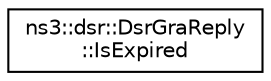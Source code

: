 digraph "Graphical Class Hierarchy"
{
 // LATEX_PDF_SIZE
  edge [fontname="Helvetica",fontsize="10",labelfontname="Helvetica",labelfontsize="10"];
  node [fontname="Helvetica",fontsize="10",shape=record];
  rankdir="LR";
  Node0 [label="ns3::dsr::DsrGraReply\l::IsExpired",height=0.2,width=0.4,color="black", fillcolor="white", style="filled",URL="$structns3_1_1dsr_1_1_dsr_gra_reply_1_1_is_expired.html",tooltip="Check if the entry is expired or not."];
}
